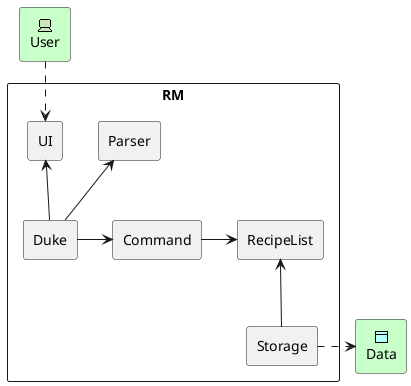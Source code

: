 @startuml MainArchitecture

archimate #Technology "User" as User <<technology-device>>
archimate #Technology "Data" as Data <<application-data-object>>


rectangle RM {
    rectangle UI 
    rectangle Duke 
    rectangle Parser 
    rectangle Storage 
    rectangle RecipeList
    rectangle Command
    User -down.> UI
    Storage .> Data
    Duke -up-> UI
    Duke -> Command
    Command -> RecipeList
    Duke -up-> Parser
    Storage -up-> RecipeList
}
@enduml
